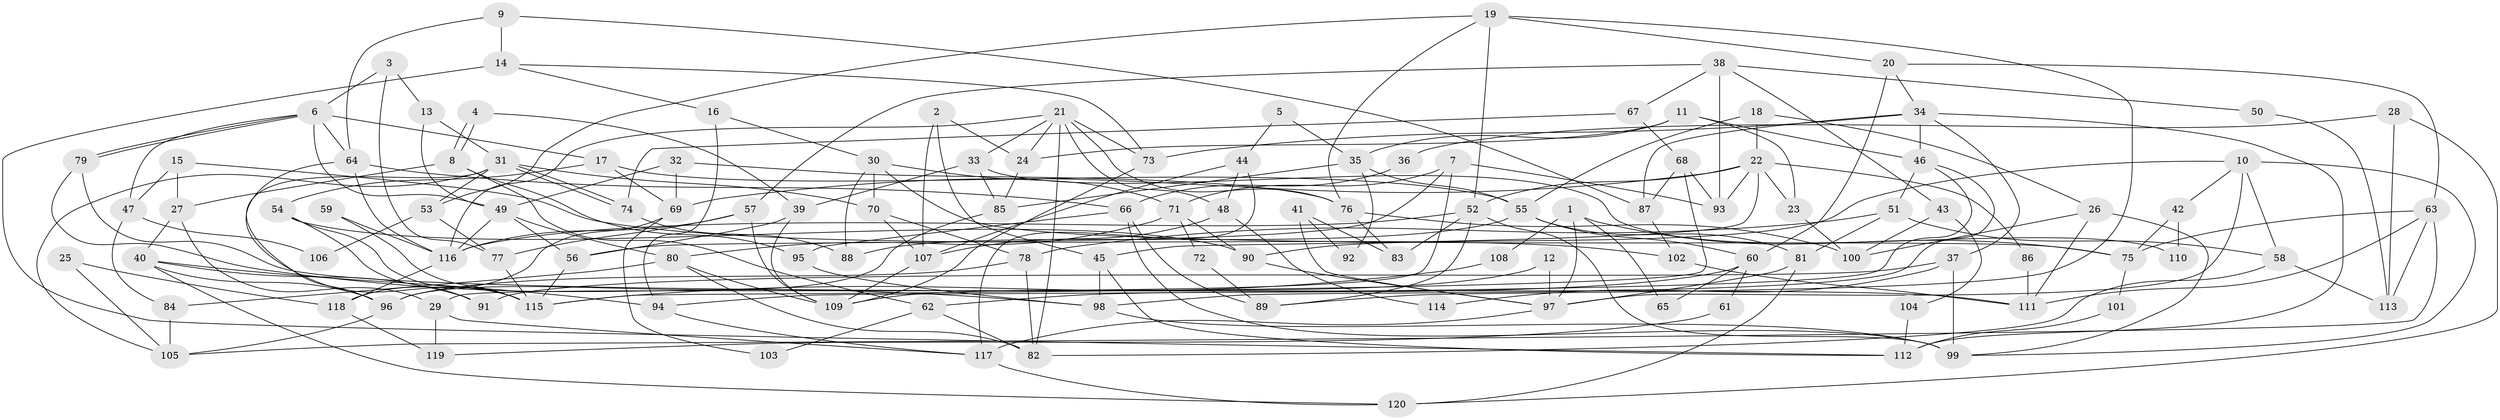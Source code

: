// Generated by graph-tools (version 1.1) at 2025/11/02/27/25 16:11:17]
// undirected, 120 vertices, 240 edges
graph export_dot {
graph [start="1"]
  node [color=gray90,style=filled];
  1;
  2;
  3;
  4;
  5;
  6;
  7;
  8;
  9;
  10;
  11;
  12;
  13;
  14;
  15;
  16;
  17;
  18;
  19;
  20;
  21;
  22;
  23;
  24;
  25;
  26;
  27;
  28;
  29;
  30;
  31;
  32;
  33;
  34;
  35;
  36;
  37;
  38;
  39;
  40;
  41;
  42;
  43;
  44;
  45;
  46;
  47;
  48;
  49;
  50;
  51;
  52;
  53;
  54;
  55;
  56;
  57;
  58;
  59;
  60;
  61;
  62;
  63;
  64;
  65;
  66;
  67;
  68;
  69;
  70;
  71;
  72;
  73;
  74;
  75;
  76;
  77;
  78;
  79;
  80;
  81;
  82;
  83;
  84;
  85;
  86;
  87;
  88;
  89;
  90;
  91;
  92;
  93;
  94;
  95;
  96;
  97;
  98;
  99;
  100;
  101;
  102;
  103;
  104;
  105;
  106;
  107;
  108;
  109;
  110;
  111;
  112;
  113;
  114;
  115;
  116;
  117;
  118;
  119;
  120;
  1 -- 75;
  1 -- 97;
  1 -- 65;
  1 -- 108;
  2 -- 45;
  2 -- 24;
  2 -- 107;
  3 -- 13;
  3 -- 77;
  3 -- 6;
  4 -- 8;
  4 -- 8;
  4 -- 39;
  5 -- 44;
  5 -- 35;
  6 -- 79;
  6 -- 79;
  6 -- 17;
  6 -- 47;
  6 -- 49;
  6 -- 64;
  7 -- 56;
  7 -- 71;
  7 -- 29;
  7 -- 93;
  8 -- 62;
  8 -- 27;
  8 -- 95;
  9 -- 14;
  9 -- 64;
  9 -- 87;
  10 -- 99;
  10 -- 58;
  10 -- 42;
  10 -- 90;
  10 -- 97;
  11 -- 24;
  11 -- 46;
  11 -- 23;
  11 -- 35;
  12 -- 97;
  12 -- 109;
  13 -- 31;
  13 -- 49;
  14 -- 16;
  14 -- 73;
  14 -- 112;
  15 -- 47;
  15 -- 27;
  15 -- 102;
  16 -- 94;
  16 -- 30;
  17 -- 55;
  17 -- 54;
  17 -- 69;
  18 -- 22;
  18 -- 26;
  18 -- 55;
  19 -- 20;
  19 -- 52;
  19 -- 53;
  19 -- 76;
  19 -- 89;
  20 -- 34;
  20 -- 63;
  20 -- 60;
  21 -- 82;
  21 -- 33;
  21 -- 24;
  21 -- 48;
  21 -- 73;
  21 -- 76;
  21 -- 116;
  22 -- 45;
  22 -- 69;
  22 -- 23;
  22 -- 52;
  22 -- 86;
  22 -- 93;
  23 -- 100;
  24 -- 85;
  25 -- 118;
  25 -- 105;
  26 -- 99;
  26 -- 100;
  26 -- 111;
  27 -- 29;
  27 -- 40;
  28 -- 120;
  28 -- 113;
  28 -- 36;
  29 -- 117;
  29 -- 119;
  30 -- 71;
  30 -- 88;
  30 -- 70;
  30 -- 75;
  31 -- 74;
  31 -- 74;
  31 -- 53;
  31 -- 70;
  31 -- 96;
  31 -- 105;
  32 -- 49;
  32 -- 76;
  32 -- 69;
  33 -- 85;
  33 -- 39;
  33 -- 110;
  34 -- 46;
  34 -- 87;
  34 -- 37;
  34 -- 73;
  34 -- 112;
  35 -- 55;
  35 -- 85;
  35 -- 92;
  36 -- 66;
  37 -- 91;
  37 -- 99;
  37 -- 114;
  38 -- 57;
  38 -- 93;
  38 -- 43;
  38 -- 50;
  38 -- 67;
  39 -- 109;
  39 -- 56;
  40 -- 96;
  40 -- 91;
  40 -- 94;
  40 -- 120;
  41 -- 97;
  41 -- 83;
  41 -- 92;
  42 -- 75;
  42 -- 110;
  43 -- 100;
  43 -- 104;
  44 -- 107;
  44 -- 48;
  44 -- 117;
  45 -- 112;
  45 -- 98;
  46 -- 98;
  46 -- 94;
  46 -- 51;
  47 -- 84;
  47 -- 106;
  48 -- 107;
  48 -- 114;
  49 -- 116;
  49 -- 56;
  49 -- 80;
  50 -- 113;
  51 -- 81;
  51 -- 58;
  51 -- 78;
  52 -- 99;
  52 -- 83;
  52 -- 89;
  52 -- 116;
  53 -- 77;
  53 -- 106;
  54 -- 115;
  54 -- 90;
  54 -- 91;
  55 -- 81;
  55 -- 60;
  55 -- 88;
  56 -- 115;
  57 -- 116;
  57 -- 109;
  57 -- 77;
  58 -- 82;
  58 -- 113;
  59 -- 115;
  59 -- 116;
  60 -- 61;
  60 -- 62;
  60 -- 65;
  61 -- 119;
  62 -- 82;
  62 -- 103;
  63 -- 105;
  63 -- 111;
  63 -- 75;
  63 -- 113;
  64 -- 116;
  64 -- 66;
  64 -- 115;
  66 -- 89;
  66 -- 95;
  66 -- 99;
  67 -- 68;
  67 -- 74;
  68 -- 93;
  68 -- 87;
  68 -- 115;
  69 -- 103;
  69 -- 118;
  70 -- 78;
  70 -- 107;
  71 -- 80;
  71 -- 90;
  71 -- 72;
  72 -- 89;
  73 -- 109;
  74 -- 88;
  75 -- 101;
  76 -- 83;
  76 -- 100;
  77 -- 115;
  78 -- 82;
  78 -- 96;
  79 -- 98;
  79 -- 111;
  80 -- 109;
  80 -- 82;
  80 -- 84;
  81 -- 97;
  81 -- 120;
  84 -- 105;
  85 -- 96;
  86 -- 111;
  87 -- 102;
  90 -- 97;
  94 -- 117;
  95 -- 98;
  96 -- 105;
  97 -- 117;
  98 -- 99;
  101 -- 112;
  102 -- 111;
  104 -- 112;
  107 -- 109;
  108 -- 115;
  116 -- 118;
  117 -- 120;
  118 -- 119;
}
